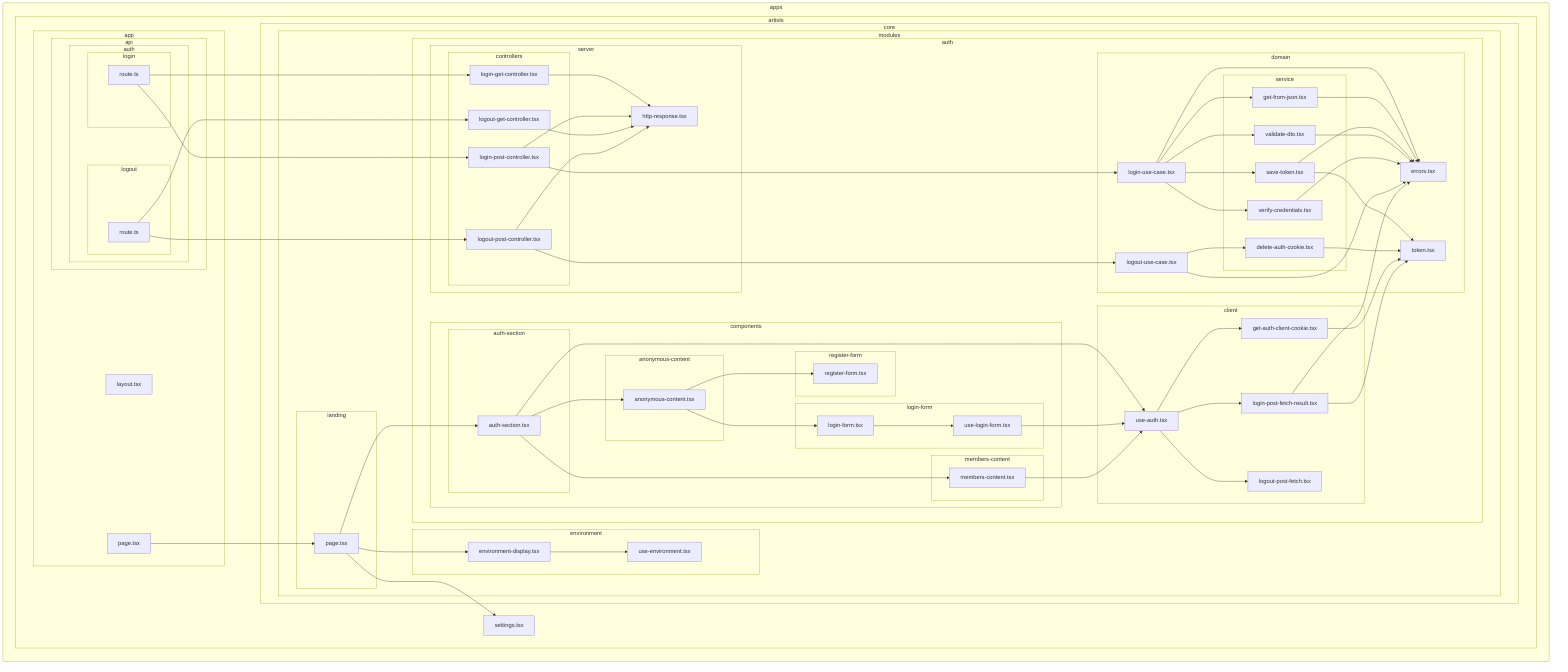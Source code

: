 flowchart LR

subgraph 0["apps"]
subgraph 1["artists"]
subgraph 2["app"]
subgraph 3["api"]
subgraph 4["auth"]
subgraph 5["login"]
6["route.ts"]
end
subgraph O["logout"]
P["route.ts"]
end
end
end
U["layout.tsx"]
V["page.tsx"]
end
subgraph 7["core"]
subgraph 8["modules"]
subgraph 9["auth"]
subgraph A["server"]
subgraph B["controllers"]
C["login-get-controller.tsx"]
E["login-post-controller.tsx"]
Q["logout-get-controller.tsx"]
R["logout-post-controller.tsx"]
end
D["http-response.tsx"]
end
subgraph F["domain"]
G["login-use-case.tsx"]
H["errors.tsx"]
subgraph I["service"]
J["get-from-json.tsx"]
K["save-token.tsx"]
M["validate-dto.tsx"]
N["verify-credentials.tsx"]
T["delete-auth-cookie.tsx"]
end
L["token.tsx"]
S["logout-use-case.tsx"]
end
subgraph Z["components"]
subgraph 10["auth-section"]
11["auth-section.tsx"]
end
subgraph 17["anonymous-content"]
18["anonymous-content.tsx"]
end
subgraph 19["login-form"]
1A["login-form.tsx"]
1B["use-login-form.tsx"]
end
subgraph 1C["register-form"]
1D["register-form.tsx"]
end
subgraph 1E["members-content"]
1F["members-content.tsx"]
end
end
subgraph 12["client"]
13["use-auth.tsx"]
14["get-auth-client-cookie.tsx"]
15["login-post-fetch-result.tsx"]
16["logout-post-fetch.tsx"]
end
end
subgraph W["landing"]
X["page.tsx"]
end
subgraph 1G["environment"]
1H["environment-display.tsx"]
1I["use-environment.tsx"]
end
end
end
Y["settings.tsx"]
end
end
6-->C
6-->E
C-->D
E-->G
E-->D
G-->H
G-->J
G-->K
G-->M
G-->N
J-->H
K-->H
K-->L
M-->H
N-->H
P-->Q
P-->R
Q-->D
R-->S
R-->D
S-->H
S-->T
T-->L
V-->X
X-->Y
X-->11
X-->1H
11-->13
11-->18
11-->1F
13-->14
13-->15
13-->16
14-->L
15-->H
15-->L
18-->1A
18-->1D
1A-->1B
1B-->13
1F-->13
1H-->1I